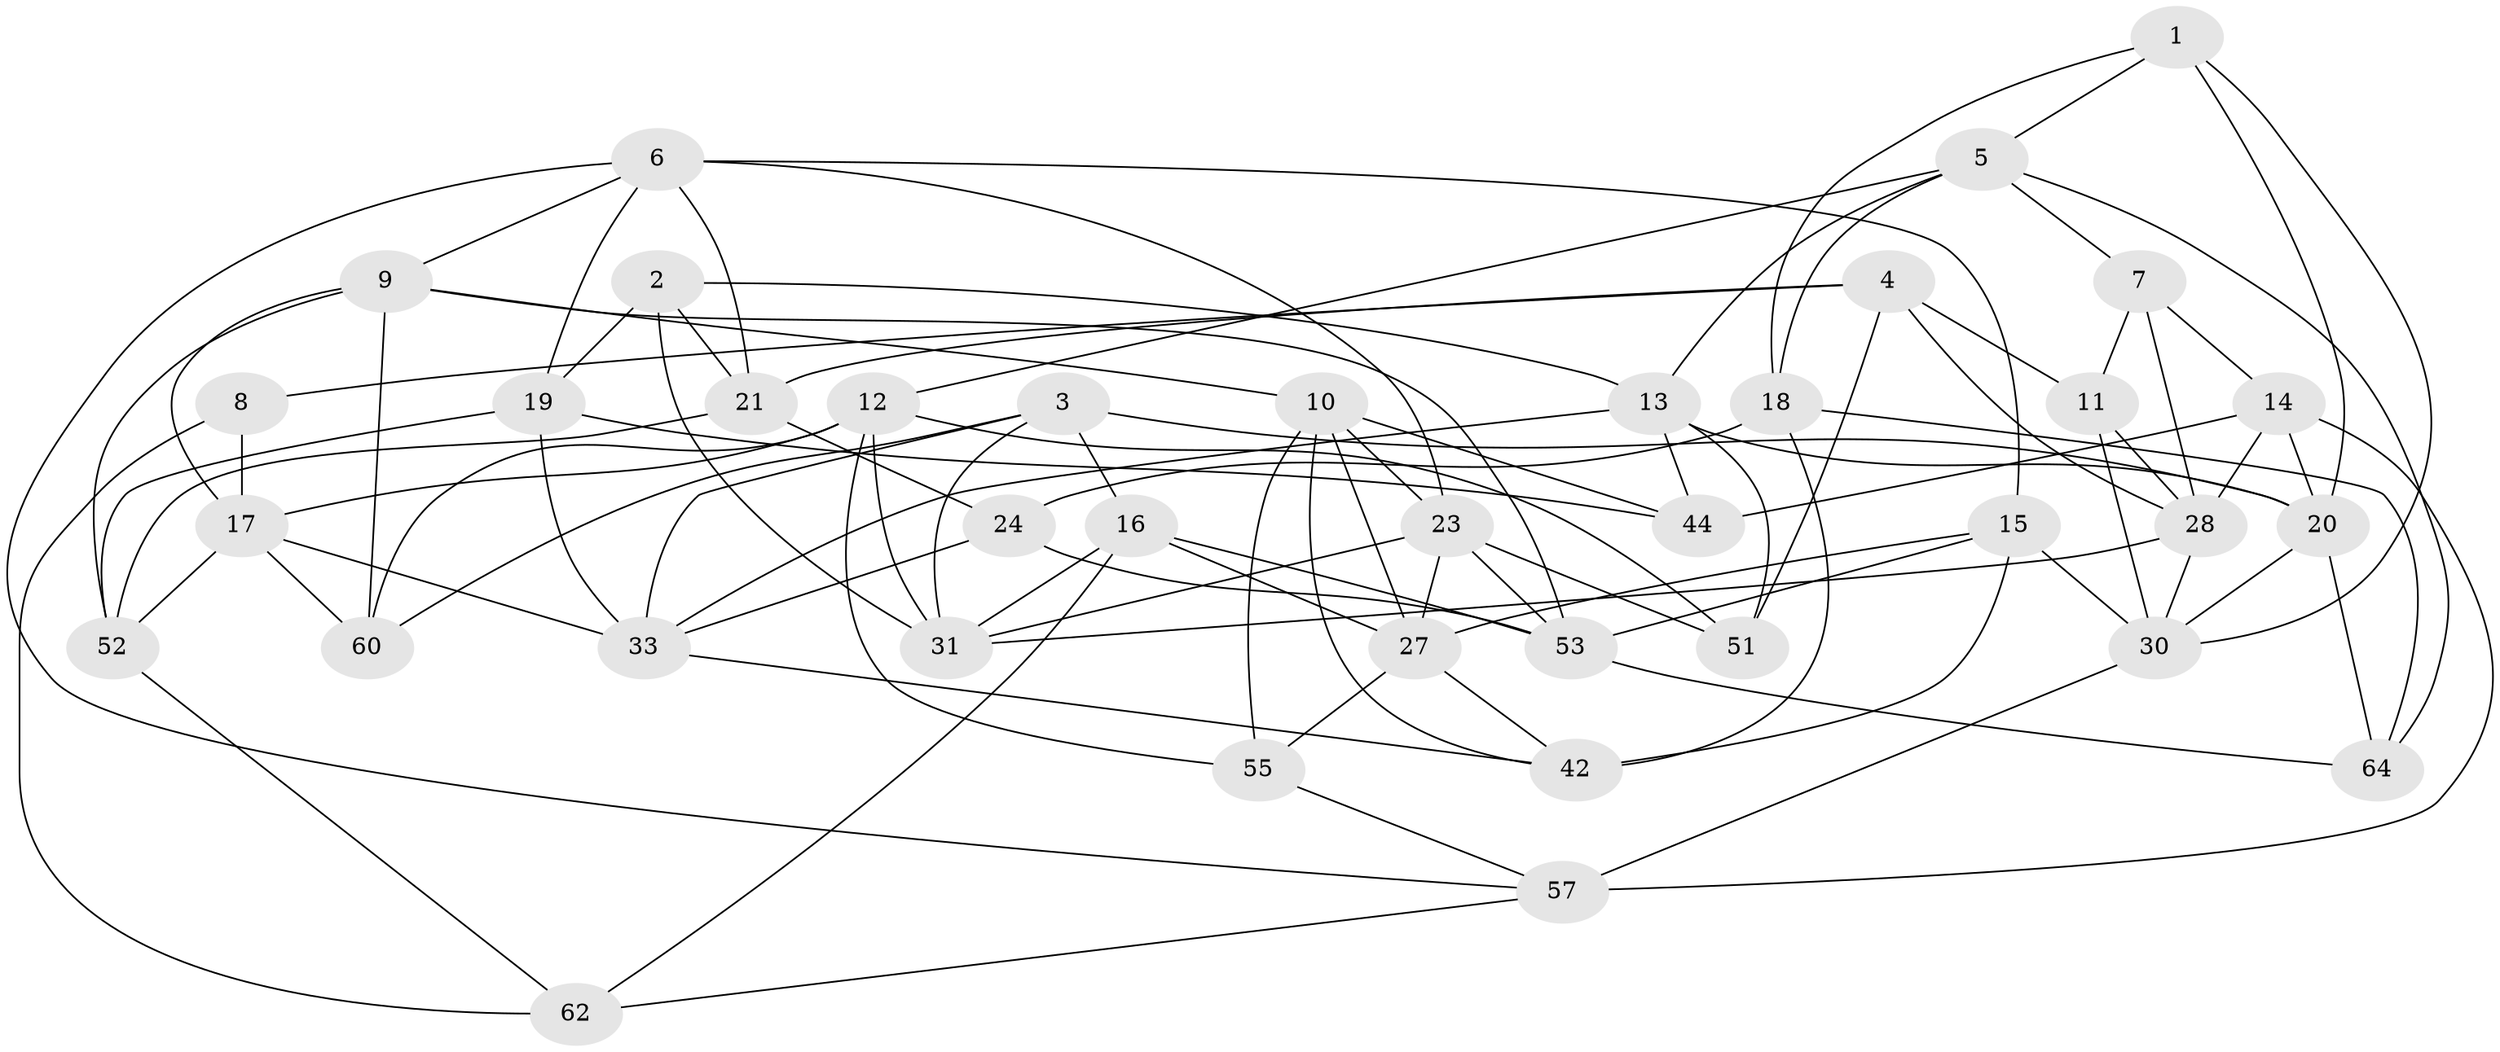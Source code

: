 // Generated by graph-tools (version 1.1) at 2025/52/02/27/25 19:52:34]
// undirected, 38 vertices, 96 edges
graph export_dot {
graph [start="1"]
  node [color=gray90,style=filled];
  1;
  2;
  3 [super="+65"];
  4 [super="+49"];
  5 [super="+46"];
  6 [super="+26"];
  7;
  8;
  9 [super="+39"];
  10 [super="+47"];
  11;
  12 [super="+32"];
  13 [super="+34"];
  14 [super="+22"];
  15 [super="+25"];
  16 [super="+35"];
  17 [super="+29"];
  18 [super="+38"];
  19 [super="+41"];
  20 [super="+40"];
  21 [super="+48"];
  23 [super="+56"];
  24 [super="+36"];
  27 [super="+45"];
  28 [super="+59"];
  30 [super="+43"];
  31 [super="+37"];
  33 [super="+58"];
  42 [super="+50"];
  44;
  51;
  52 [super="+54"];
  53 [super="+61"];
  55;
  57 [super="+63"];
  60;
  62;
  64;
  1 -- 30;
  1 -- 5;
  1 -- 20;
  1 -- 18;
  2 -- 19;
  2 -- 13;
  2 -- 31;
  2 -- 21;
  3 -- 33;
  3 -- 60;
  3 -- 31;
  3 -- 20;
  3 -- 16 [weight=2];
  4 -- 21;
  4 -- 8 [weight=2];
  4 -- 28;
  4 -- 51;
  4 -- 11;
  5 -- 64;
  5 -- 18;
  5 -- 13;
  5 -- 7;
  5 -- 12;
  6 -- 19;
  6 -- 57;
  6 -- 9;
  6 -- 21;
  6 -- 23;
  6 -- 15;
  7 -- 11;
  7 -- 28;
  7 -- 14;
  8 -- 17;
  8 -- 62;
  9 -- 53;
  9 -- 52;
  9 -- 17;
  9 -- 60;
  9 -- 10;
  10 -- 42;
  10 -- 44;
  10 -- 23;
  10 -- 27;
  10 -- 55;
  11 -- 30;
  11 -- 28;
  12 -- 31;
  12 -- 60;
  12 -- 51;
  12 -- 55;
  12 -- 17;
  13 -- 51;
  13 -- 33;
  13 -- 20;
  13 -- 44;
  14 -- 44;
  14 -- 20;
  14 -- 57 [weight=2];
  14 -- 28;
  15 -- 42 [weight=2];
  15 -- 30;
  15 -- 53;
  15 -- 27;
  16 -- 27;
  16 -- 53;
  16 -- 31;
  16 -- 62;
  17 -- 52;
  17 -- 33;
  17 -- 60;
  18 -- 64;
  18 -- 24 [weight=2];
  18 -- 42;
  19 -- 52 [weight=2];
  19 -- 33;
  19 -- 44;
  20 -- 64;
  20 -- 30;
  21 -- 52;
  21 -- 24 [weight=2];
  23 -- 53;
  23 -- 51;
  23 -- 27;
  23 -- 31;
  24 -- 33;
  24 -- 53;
  27 -- 42;
  27 -- 55;
  28 -- 31;
  28 -- 30;
  30 -- 57;
  33 -- 42;
  52 -- 62;
  53 -- 64;
  55 -- 57;
  57 -- 62;
}
